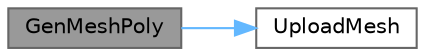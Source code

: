 digraph "GenMeshPoly"
{
 // LATEX_PDF_SIZE
  bgcolor="transparent";
  edge [fontname=Helvetica,fontsize=10,labelfontname=Helvetica,labelfontsize=10];
  node [fontname=Helvetica,fontsize=10,shape=box,height=0.2,width=0.4];
  rankdir="LR";
  Node1 [id="Node000001",label="GenMeshPoly",height=0.2,width=0.4,color="gray40", fillcolor="grey60", style="filled", fontcolor="black",tooltip=" "];
  Node1 -> Node2 [id="edge1_Node000001_Node000002",color="steelblue1",style="solid",tooltip=" "];
  Node2 [id="Node000002",label="UploadMesh",height=0.2,width=0.4,color="grey40", fillcolor="white", style="filled",URL="$_classes_2lib_2rmodels_8c.html#aaa397b7aab872828950091b7270e3e14",tooltip=" "];
}
